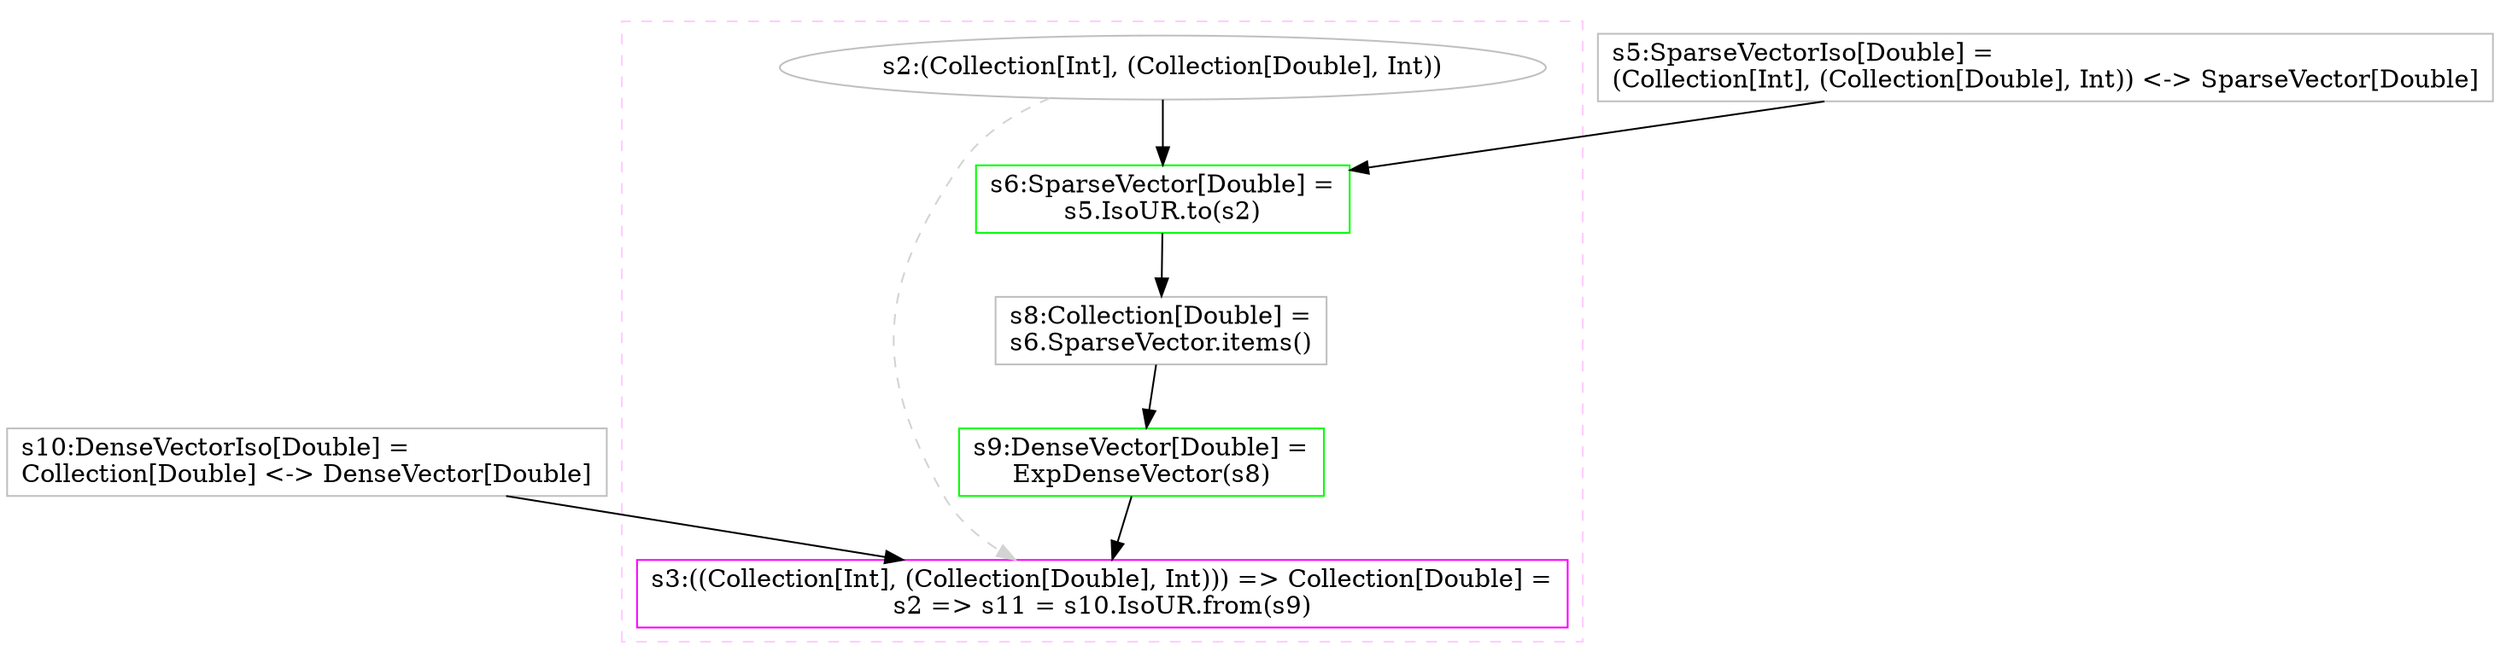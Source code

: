 digraph "sparse2dense_data_noInvoke.dot" {
concentrate=true

"s10" [
label="s10:DenseVectorIso[Double] =\lCollection[Double] <-> DenseVector[Double]"
shape=box,color=gray,tooltip="s10:DenseVectorIso[Double]"
]
"s5" [
label="s5:SparseVectorIso[Double] =\l(Collection[Int], (Collection[Double], Int)) <-> SparseVector[Double]"
shape=box,color=gray,tooltip="s5:SparseVectorIso[Double]"
]
subgraph cluster_s3 {
style=dashed; color="#FFCCFF"
"s2" [
label="s2:(Collection[Int], (Collection[Double], Int))"
color=gray
]
"s3" [
label="s3:((Collection[Int], (Collection[Double], Int))) => Collection[Double] =\ls2 => s11 = s10.IsoUR.from(s9)"
shape=box,color=magenta,tooltip="s3:((Collection[Int], (Collection[Double], Int))) => Collection[Double]"
]
{rank=source; s2}
"s6" [
label="s6:SparseVector[Double] =\ls5.IsoUR.to(s2)"
shape=box,color=green,tooltip="s6:SparseVector[Double]"
]
"s8" [
label="s8:Collection[Double] =\ls6.SparseVector.items()"
shape=box,color=gray,tooltip="s8:Collection[Double]"
]
"s9" [
label="s9:DenseVector[Double] =\lExpDenseVector(s8)"
shape=box,color=green,tooltip="s9:DenseVector[Double]"
]
{rank=sink; s3}
}
"s5" -> "s6" [style=solid]
"s2" -> "s6" [style=solid]
"s2" -> "s3" [style=dashed, color=lightgray, weight=0]
"s10" -> "s3" [style=solid]
"s9" -> "s3" [style=solid]
"s6" -> "s8" [style=solid]
"s8" -> "s9" [style=solid]
}
